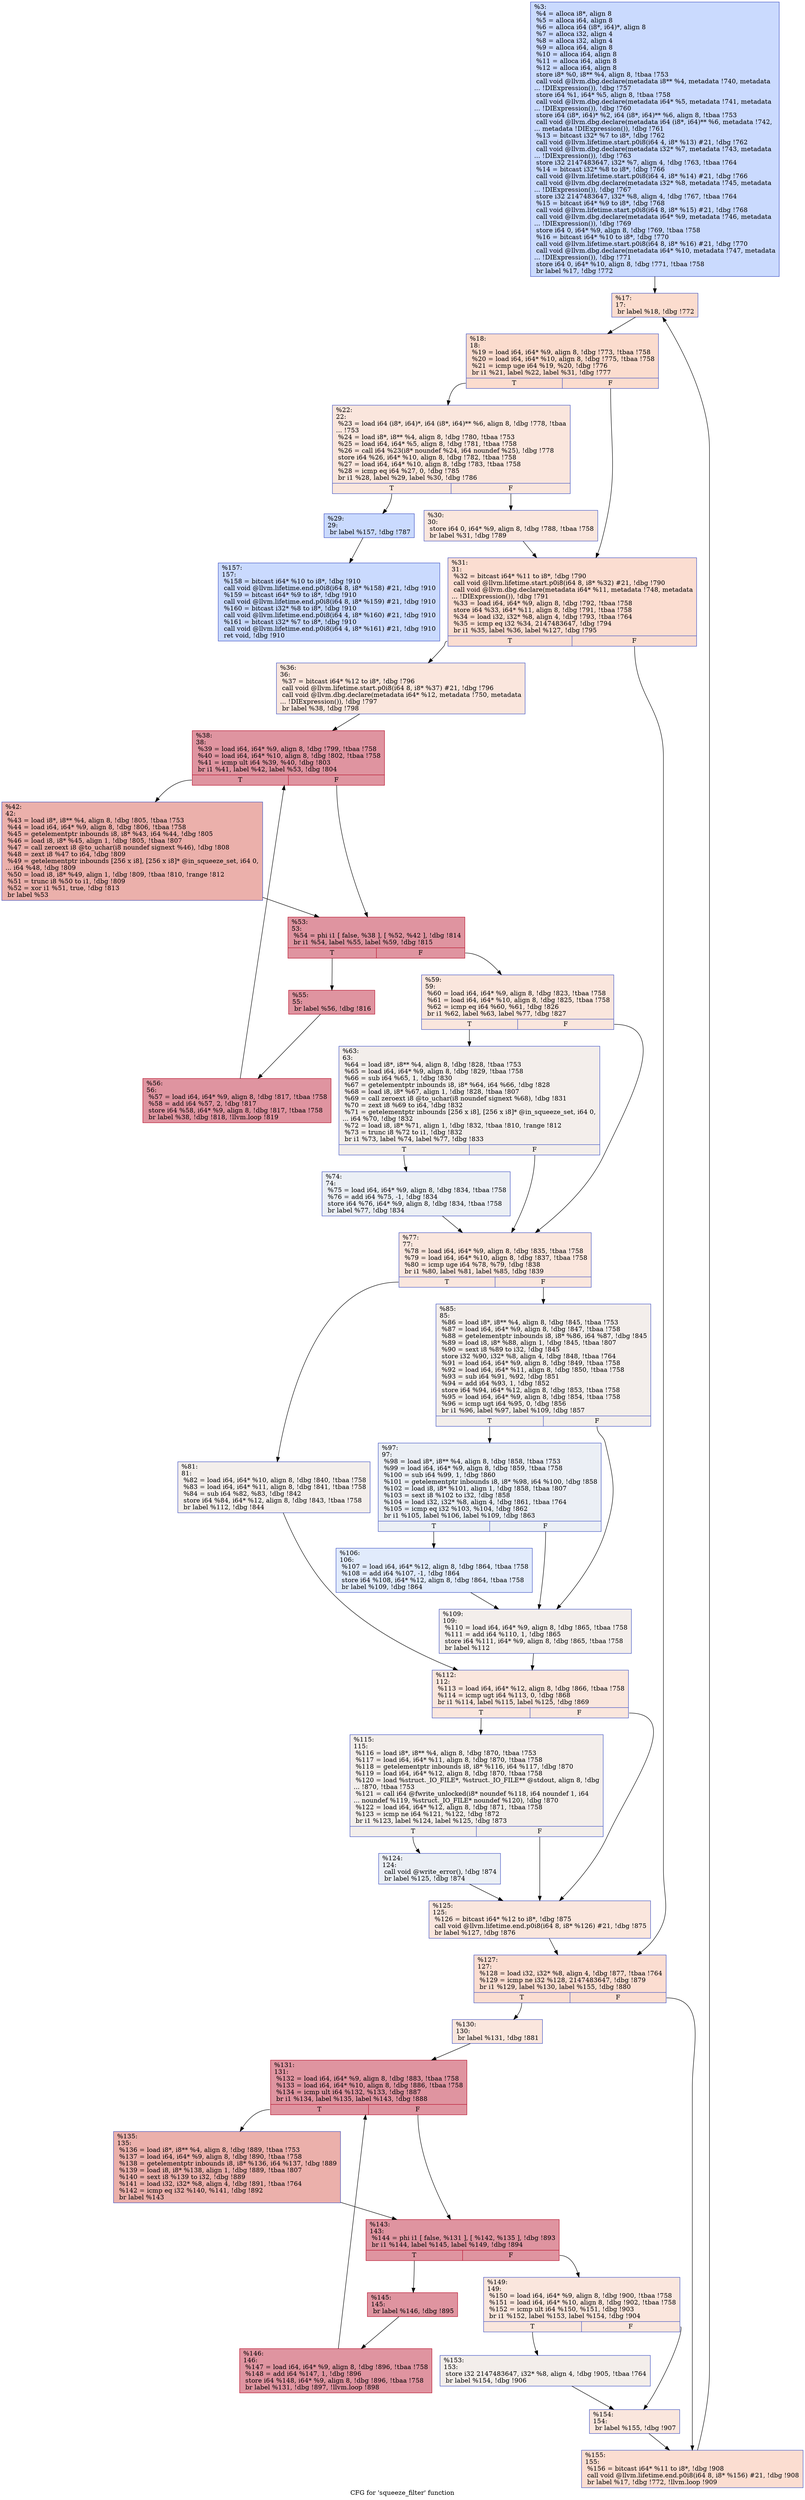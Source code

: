 digraph "CFG for 'squeeze_filter' function" {
	label="CFG for 'squeeze_filter' function";

	Node0x10f7e40 [shape=record,color="#3d50c3ff", style=filled, fillcolor="#88abfd70",label="{%3:\l  %4 = alloca i8*, align 8\l  %5 = alloca i64, align 8\l  %6 = alloca i64 (i8*, i64)*, align 8\l  %7 = alloca i32, align 4\l  %8 = alloca i32, align 4\l  %9 = alloca i64, align 8\l  %10 = alloca i64, align 8\l  %11 = alloca i64, align 8\l  %12 = alloca i64, align 8\l  store i8* %0, i8** %4, align 8, !tbaa !753\l  call void @llvm.dbg.declare(metadata i8** %4, metadata !740, metadata\l... !DIExpression()), !dbg !757\l  store i64 %1, i64* %5, align 8, !tbaa !758\l  call void @llvm.dbg.declare(metadata i64* %5, metadata !741, metadata\l... !DIExpression()), !dbg !760\l  store i64 (i8*, i64)* %2, i64 (i8*, i64)** %6, align 8, !tbaa !753\l  call void @llvm.dbg.declare(metadata i64 (i8*, i64)** %6, metadata !742,\l... metadata !DIExpression()), !dbg !761\l  %13 = bitcast i32* %7 to i8*, !dbg !762\l  call void @llvm.lifetime.start.p0i8(i64 4, i8* %13) #21, !dbg !762\l  call void @llvm.dbg.declare(metadata i32* %7, metadata !743, metadata\l... !DIExpression()), !dbg !763\l  store i32 2147483647, i32* %7, align 4, !dbg !763, !tbaa !764\l  %14 = bitcast i32* %8 to i8*, !dbg !766\l  call void @llvm.lifetime.start.p0i8(i64 4, i8* %14) #21, !dbg !766\l  call void @llvm.dbg.declare(metadata i32* %8, metadata !745, metadata\l... !DIExpression()), !dbg !767\l  store i32 2147483647, i32* %8, align 4, !dbg !767, !tbaa !764\l  %15 = bitcast i64* %9 to i8*, !dbg !768\l  call void @llvm.lifetime.start.p0i8(i64 8, i8* %15) #21, !dbg !768\l  call void @llvm.dbg.declare(metadata i64* %9, metadata !746, metadata\l... !DIExpression()), !dbg !769\l  store i64 0, i64* %9, align 8, !dbg !769, !tbaa !758\l  %16 = bitcast i64* %10 to i8*, !dbg !770\l  call void @llvm.lifetime.start.p0i8(i64 8, i8* %16) #21, !dbg !770\l  call void @llvm.dbg.declare(metadata i64* %10, metadata !747, metadata\l... !DIExpression()), !dbg !771\l  store i64 0, i64* %10, align 8, !dbg !771, !tbaa !758\l  br label %17, !dbg !772\l}"];
	Node0x10f7e40 -> Node0x10f7fd0;
	Node0x10f7fd0 [shape=record,color="#3d50c3ff", style=filled, fillcolor="#f7af9170",label="{%17:\l17:                                               \l  br label %18, !dbg !772\l}"];
	Node0x10f7fd0 -> Node0x10f8020;
	Node0x10f8020 [shape=record,color="#3d50c3ff", style=filled, fillcolor="#f7af9170",label="{%18:\l18:                                               \l  %19 = load i64, i64* %9, align 8, !dbg !773, !tbaa !758\l  %20 = load i64, i64* %10, align 8, !dbg !775, !tbaa !758\l  %21 = icmp uge i64 %19, %20, !dbg !776\l  br i1 %21, label %22, label %31, !dbg !777\l|{<s0>T|<s1>F}}"];
	Node0x10f8020:s0 -> Node0x10f8070;
	Node0x10f8020:s1 -> Node0x10f8160;
	Node0x10f8070 [shape=record,color="#3d50c3ff", style=filled, fillcolor="#f3c7b170",label="{%22:\l22:                                               \l  %23 = load i64 (i8*, i64)*, i64 (i8*, i64)** %6, align 8, !dbg !778, !tbaa\l... !753\l  %24 = load i8*, i8** %4, align 8, !dbg !780, !tbaa !753\l  %25 = load i64, i64* %5, align 8, !dbg !781, !tbaa !758\l  %26 = call i64 %23(i8* noundef %24, i64 noundef %25), !dbg !778\l  store i64 %26, i64* %10, align 8, !dbg !782, !tbaa !758\l  %27 = load i64, i64* %10, align 8, !dbg !783, !tbaa !758\l  %28 = icmp eq i64 %27, 0, !dbg !785\l  br i1 %28, label %29, label %30, !dbg !786\l|{<s0>T|<s1>F}}"];
	Node0x10f8070:s0 -> Node0x10f80c0;
	Node0x10f8070:s1 -> Node0x10f8110;
	Node0x10f80c0 [shape=record,color="#3d50c3ff", style=filled, fillcolor="#88abfd70",label="{%29:\l29:                                               \l  br label %157, !dbg !787\l}"];
	Node0x10f80c0 -> Node0x10f8b10;
	Node0x10f8110 [shape=record,color="#3d50c3ff", style=filled, fillcolor="#f3c7b170",label="{%30:\l30:                                               \l  store i64 0, i64* %9, align 8, !dbg !788, !tbaa !758\l  br label %31, !dbg !789\l}"];
	Node0x10f8110 -> Node0x10f8160;
	Node0x10f8160 [shape=record,color="#3d50c3ff", style=filled, fillcolor="#f7b39670",label="{%31:\l31:                                               \l  %32 = bitcast i64* %11 to i8*, !dbg !790\l  call void @llvm.lifetime.start.p0i8(i64 8, i8* %32) #21, !dbg !790\l  call void @llvm.dbg.declare(metadata i64* %11, metadata !748, metadata\l... !DIExpression()), !dbg !791\l  %33 = load i64, i64* %9, align 8, !dbg !792, !tbaa !758\l  store i64 %33, i64* %11, align 8, !dbg !791, !tbaa !758\l  %34 = load i32, i32* %8, align 4, !dbg !793, !tbaa !764\l  %35 = icmp eq i32 %34, 2147483647, !dbg !794\l  br i1 %35, label %36, label %127, !dbg !795\l|{<s0>T|<s1>F}}"];
	Node0x10f8160:s0 -> Node0x10f81b0;
	Node0x10f8160:s1 -> Node0x10f87a0;
	Node0x10f81b0 [shape=record,color="#3d50c3ff", style=filled, fillcolor="#f3c7b170",label="{%36:\l36:                                               \l  %37 = bitcast i64* %12 to i8*, !dbg !796\l  call void @llvm.lifetime.start.p0i8(i64 8, i8* %37) #21, !dbg !796\l  call void @llvm.dbg.declare(metadata i64* %12, metadata !750, metadata\l... !DIExpression()), !dbg !797\l  br label %38, !dbg !798\l}"];
	Node0x10f81b0 -> Node0x10f8200;
	Node0x10f8200 [shape=record,color="#b70d28ff", style=filled, fillcolor="#b70d2870",label="{%38:\l38:                                               \l  %39 = load i64, i64* %9, align 8, !dbg !799, !tbaa !758\l  %40 = load i64, i64* %10, align 8, !dbg !802, !tbaa !758\l  %41 = icmp ult i64 %39, %40, !dbg !803\l  br i1 %41, label %42, label %53, !dbg !804\l|{<s0>T|<s1>F}}"];
	Node0x10f8200:s0 -> Node0x10f8250;
	Node0x10f8200:s1 -> Node0x10f82a0;
	Node0x10f8250 [shape=record,color="#3d50c3ff", style=filled, fillcolor="#d24b4070",label="{%42:\l42:                                               \l  %43 = load i8*, i8** %4, align 8, !dbg !805, !tbaa !753\l  %44 = load i64, i64* %9, align 8, !dbg !806, !tbaa !758\l  %45 = getelementptr inbounds i8, i8* %43, i64 %44, !dbg !805\l  %46 = load i8, i8* %45, align 1, !dbg !805, !tbaa !807\l  %47 = call zeroext i8 @to_uchar(i8 noundef signext %46), !dbg !808\l  %48 = zext i8 %47 to i64, !dbg !809\l  %49 = getelementptr inbounds [256 x i8], [256 x i8]* @in_squeeze_set, i64 0,\l... i64 %48, !dbg !809\l  %50 = load i8, i8* %49, align 1, !dbg !809, !tbaa !810, !range !812\l  %51 = trunc i8 %50 to i1, !dbg !809\l  %52 = xor i1 %51, true, !dbg !813\l  br label %53\l}"];
	Node0x10f8250 -> Node0x10f82a0;
	Node0x10f82a0 [shape=record,color="#b70d28ff", style=filled, fillcolor="#b70d2870",label="{%53:\l53:                                               \l  %54 = phi i1 [ false, %38 ], [ %52, %42 ], !dbg !814\l  br i1 %54, label %55, label %59, !dbg !815\l|{<s0>T|<s1>F}}"];
	Node0x10f82a0:s0 -> Node0x10f82f0;
	Node0x10f82a0:s1 -> Node0x10f8390;
	Node0x10f82f0 [shape=record,color="#b70d28ff", style=filled, fillcolor="#b70d2870",label="{%55:\l55:                                               \l  br label %56, !dbg !816\l}"];
	Node0x10f82f0 -> Node0x10f8340;
	Node0x10f8340 [shape=record,color="#b70d28ff", style=filled, fillcolor="#b70d2870",label="{%56:\l56:                                               \l  %57 = load i64, i64* %9, align 8, !dbg !817, !tbaa !758\l  %58 = add i64 %57, 2, !dbg !817\l  store i64 %58, i64* %9, align 8, !dbg !817, !tbaa !758\l  br label %38, !dbg !818, !llvm.loop !819\l}"];
	Node0x10f8340 -> Node0x10f8200;
	Node0x10f8390 [shape=record,color="#3d50c3ff", style=filled, fillcolor="#f3c7b170",label="{%59:\l59:                                               \l  %60 = load i64, i64* %9, align 8, !dbg !823, !tbaa !758\l  %61 = load i64, i64* %10, align 8, !dbg !825, !tbaa !758\l  %62 = icmp eq i64 %60, %61, !dbg !826\l  br i1 %62, label %63, label %77, !dbg !827\l|{<s0>T|<s1>F}}"];
	Node0x10f8390:s0 -> Node0x10f83e0;
	Node0x10f8390:s1 -> Node0x10f8480;
	Node0x10f83e0 [shape=record,color="#3d50c3ff", style=filled, fillcolor="#e5d8d170",label="{%63:\l63:                                               \l  %64 = load i8*, i8** %4, align 8, !dbg !828, !tbaa !753\l  %65 = load i64, i64* %9, align 8, !dbg !829, !tbaa !758\l  %66 = sub i64 %65, 1, !dbg !830\l  %67 = getelementptr inbounds i8, i8* %64, i64 %66, !dbg !828\l  %68 = load i8, i8* %67, align 1, !dbg !828, !tbaa !807\l  %69 = call zeroext i8 @to_uchar(i8 noundef signext %68), !dbg !831\l  %70 = zext i8 %69 to i64, !dbg !832\l  %71 = getelementptr inbounds [256 x i8], [256 x i8]* @in_squeeze_set, i64 0,\l... i64 %70, !dbg !832\l  %72 = load i8, i8* %71, align 1, !dbg !832, !tbaa !810, !range !812\l  %73 = trunc i8 %72 to i1, !dbg !832\l  br i1 %73, label %74, label %77, !dbg !833\l|{<s0>T|<s1>F}}"];
	Node0x10f83e0:s0 -> Node0x10f8430;
	Node0x10f83e0:s1 -> Node0x10f8480;
	Node0x10f8430 [shape=record,color="#3d50c3ff", style=filled, fillcolor="#d1dae970",label="{%74:\l74:                                               \l  %75 = load i64, i64* %9, align 8, !dbg !834, !tbaa !758\l  %76 = add i64 %75, -1, !dbg !834\l  store i64 %76, i64* %9, align 8, !dbg !834, !tbaa !758\l  br label %77, !dbg !834\l}"];
	Node0x10f8430 -> Node0x10f8480;
	Node0x10f8480 [shape=record,color="#3d50c3ff", style=filled, fillcolor="#f3c7b170",label="{%77:\l77:                                               \l  %78 = load i64, i64* %9, align 8, !dbg !835, !tbaa !758\l  %79 = load i64, i64* %10, align 8, !dbg !837, !tbaa !758\l  %80 = icmp uge i64 %78, %79, !dbg !838\l  br i1 %80, label %81, label %85, !dbg !839\l|{<s0>T|<s1>F}}"];
	Node0x10f8480:s0 -> Node0x10f84d0;
	Node0x10f8480:s1 -> Node0x10f8520;
	Node0x10f84d0 [shape=record,color="#3d50c3ff", style=filled, fillcolor="#e5d8d170",label="{%81:\l81:                                               \l  %82 = load i64, i64* %10, align 8, !dbg !840, !tbaa !758\l  %83 = load i64, i64* %11, align 8, !dbg !841, !tbaa !758\l  %84 = sub i64 %82, %83, !dbg !842\l  store i64 %84, i64* %12, align 8, !dbg !843, !tbaa !758\l  br label %112, !dbg !844\l}"];
	Node0x10f84d0 -> Node0x10f8660;
	Node0x10f8520 [shape=record,color="#3d50c3ff", style=filled, fillcolor="#e5d8d170",label="{%85:\l85:                                               \l  %86 = load i8*, i8** %4, align 8, !dbg !845, !tbaa !753\l  %87 = load i64, i64* %9, align 8, !dbg !847, !tbaa !758\l  %88 = getelementptr inbounds i8, i8* %86, i64 %87, !dbg !845\l  %89 = load i8, i8* %88, align 1, !dbg !845, !tbaa !807\l  %90 = sext i8 %89 to i32, !dbg !845\l  store i32 %90, i32* %8, align 4, !dbg !848, !tbaa !764\l  %91 = load i64, i64* %9, align 8, !dbg !849, !tbaa !758\l  %92 = load i64, i64* %11, align 8, !dbg !850, !tbaa !758\l  %93 = sub i64 %91, %92, !dbg !851\l  %94 = add i64 %93, 1, !dbg !852\l  store i64 %94, i64* %12, align 8, !dbg !853, !tbaa !758\l  %95 = load i64, i64* %9, align 8, !dbg !854, !tbaa !758\l  %96 = icmp ugt i64 %95, 0, !dbg !856\l  br i1 %96, label %97, label %109, !dbg !857\l|{<s0>T|<s1>F}}"];
	Node0x10f8520:s0 -> Node0x10f8570;
	Node0x10f8520:s1 -> Node0x10f8610;
	Node0x10f8570 [shape=record,color="#3d50c3ff", style=filled, fillcolor="#d1dae970",label="{%97:\l97:                                               \l  %98 = load i8*, i8** %4, align 8, !dbg !858, !tbaa !753\l  %99 = load i64, i64* %9, align 8, !dbg !859, !tbaa !758\l  %100 = sub i64 %99, 1, !dbg !860\l  %101 = getelementptr inbounds i8, i8* %98, i64 %100, !dbg !858\l  %102 = load i8, i8* %101, align 1, !dbg !858, !tbaa !807\l  %103 = sext i8 %102 to i32, !dbg !858\l  %104 = load i32, i32* %8, align 4, !dbg !861, !tbaa !764\l  %105 = icmp eq i32 %103, %104, !dbg !862\l  br i1 %105, label %106, label %109, !dbg !863\l|{<s0>T|<s1>F}}"];
	Node0x10f8570:s0 -> Node0x10f85c0;
	Node0x10f8570:s1 -> Node0x10f8610;
	Node0x10f85c0 [shape=record,color="#3d50c3ff", style=filled, fillcolor="#bbd1f870",label="{%106:\l106:                                              \l  %107 = load i64, i64* %12, align 8, !dbg !864, !tbaa !758\l  %108 = add i64 %107, -1, !dbg !864\l  store i64 %108, i64* %12, align 8, !dbg !864, !tbaa !758\l  br label %109, !dbg !864\l}"];
	Node0x10f85c0 -> Node0x10f8610;
	Node0x10f8610 [shape=record,color="#3d50c3ff", style=filled, fillcolor="#e5d8d170",label="{%109:\l109:                                              \l  %110 = load i64, i64* %9, align 8, !dbg !865, !tbaa !758\l  %111 = add i64 %110, 1, !dbg !865\l  store i64 %111, i64* %9, align 8, !dbg !865, !tbaa !758\l  br label %112\l}"];
	Node0x10f8610 -> Node0x10f8660;
	Node0x10f8660 [shape=record,color="#3d50c3ff", style=filled, fillcolor="#f3c7b170",label="{%112:\l112:                                              \l  %113 = load i64, i64* %12, align 8, !dbg !866, !tbaa !758\l  %114 = icmp ugt i64 %113, 0, !dbg !868\l  br i1 %114, label %115, label %125, !dbg !869\l|{<s0>T|<s1>F}}"];
	Node0x10f8660:s0 -> Node0x10f86b0;
	Node0x10f8660:s1 -> Node0x10f8750;
	Node0x10f86b0 [shape=record,color="#3d50c3ff", style=filled, fillcolor="#e5d8d170",label="{%115:\l115:                                              \l  %116 = load i8*, i8** %4, align 8, !dbg !870, !tbaa !753\l  %117 = load i64, i64* %11, align 8, !dbg !870, !tbaa !758\l  %118 = getelementptr inbounds i8, i8* %116, i64 %117, !dbg !870\l  %119 = load i64, i64* %12, align 8, !dbg !870, !tbaa !758\l  %120 = load %struct._IO_FILE*, %struct._IO_FILE** @stdout, align 8, !dbg\l... !870, !tbaa !753\l  %121 = call i64 @fwrite_unlocked(i8* noundef %118, i64 noundef 1, i64\l... noundef %119, %struct._IO_FILE* noundef %120), !dbg !870\l  %122 = load i64, i64* %12, align 8, !dbg !871, !tbaa !758\l  %123 = icmp ne i64 %121, %122, !dbg !872\l  br i1 %123, label %124, label %125, !dbg !873\l|{<s0>T|<s1>F}}"];
	Node0x10f86b0:s0 -> Node0x10f8700;
	Node0x10f86b0:s1 -> Node0x10f8750;
	Node0x10f8700 [shape=record,color="#3d50c3ff", style=filled, fillcolor="#d1dae970",label="{%124:\l124:                                              \l  call void @write_error(), !dbg !874\l  br label %125, !dbg !874\l}"];
	Node0x10f8700 -> Node0x10f8750;
	Node0x10f8750 [shape=record,color="#3d50c3ff", style=filled, fillcolor="#f3c7b170",label="{%125:\l125:                                              \l  %126 = bitcast i64* %12 to i8*, !dbg !875\l  call void @llvm.lifetime.end.p0i8(i64 8, i8* %126) #21, !dbg !875\l  br label %127, !dbg !876\l}"];
	Node0x10f8750 -> Node0x10f87a0;
	Node0x10f87a0 [shape=record,color="#3d50c3ff", style=filled, fillcolor="#f7b39670",label="{%127:\l127:                                              \l  %128 = load i32, i32* %8, align 4, !dbg !877, !tbaa !764\l  %129 = icmp ne i32 %128, 2147483647, !dbg !879\l  br i1 %129, label %130, label %155, !dbg !880\l|{<s0>T|<s1>F}}"];
	Node0x10f87a0:s0 -> Node0x10f87f0;
	Node0x10f87a0:s1 -> Node0x10f8ac0;
	Node0x10f87f0 [shape=record,color="#3d50c3ff", style=filled, fillcolor="#f3c7b170",label="{%130:\l130:                                              \l  br label %131, !dbg !881\l}"];
	Node0x10f87f0 -> Node0x10f8840;
	Node0x10f8840 [shape=record,color="#b70d28ff", style=filled, fillcolor="#b70d2870",label="{%131:\l131:                                              \l  %132 = load i64, i64* %9, align 8, !dbg !883, !tbaa !758\l  %133 = load i64, i64* %10, align 8, !dbg !886, !tbaa !758\l  %134 = icmp ult i64 %132, %133, !dbg !887\l  br i1 %134, label %135, label %143, !dbg !888\l|{<s0>T|<s1>F}}"];
	Node0x10f8840:s0 -> Node0x10f8890;
	Node0x10f8840:s1 -> Node0x10f88e0;
	Node0x10f8890 [shape=record,color="#3d50c3ff", style=filled, fillcolor="#d24b4070",label="{%135:\l135:                                              \l  %136 = load i8*, i8** %4, align 8, !dbg !889, !tbaa !753\l  %137 = load i64, i64* %9, align 8, !dbg !890, !tbaa !758\l  %138 = getelementptr inbounds i8, i8* %136, i64 %137, !dbg !889\l  %139 = load i8, i8* %138, align 1, !dbg !889, !tbaa !807\l  %140 = sext i8 %139 to i32, !dbg !889\l  %141 = load i32, i32* %8, align 4, !dbg !891, !tbaa !764\l  %142 = icmp eq i32 %140, %141, !dbg !892\l  br label %143\l}"];
	Node0x10f8890 -> Node0x10f88e0;
	Node0x10f88e0 [shape=record,color="#b70d28ff", style=filled, fillcolor="#b70d2870",label="{%143:\l143:                                              \l  %144 = phi i1 [ false, %131 ], [ %142, %135 ], !dbg !893\l  br i1 %144, label %145, label %149, !dbg !894\l|{<s0>T|<s1>F}}"];
	Node0x10f88e0:s0 -> Node0x10f8930;
	Node0x10f88e0:s1 -> Node0x10f89d0;
	Node0x10f8930 [shape=record,color="#b70d28ff", style=filled, fillcolor="#b70d2870",label="{%145:\l145:                                              \l  br label %146, !dbg !895\l}"];
	Node0x10f8930 -> Node0x10f8980;
	Node0x10f8980 [shape=record,color="#b70d28ff", style=filled, fillcolor="#b70d2870",label="{%146:\l146:                                              \l  %147 = load i64, i64* %9, align 8, !dbg !896, !tbaa !758\l  %148 = add i64 %147, 1, !dbg !896\l  store i64 %148, i64* %9, align 8, !dbg !896, !tbaa !758\l  br label %131, !dbg !897, !llvm.loop !898\l}"];
	Node0x10f8980 -> Node0x10f8840;
	Node0x10f89d0 [shape=record,color="#3d50c3ff", style=filled, fillcolor="#f3c7b170",label="{%149:\l149:                                              \l  %150 = load i64, i64* %9, align 8, !dbg !900, !tbaa !758\l  %151 = load i64, i64* %10, align 8, !dbg !902, !tbaa !758\l  %152 = icmp ult i64 %150, %151, !dbg !903\l  br i1 %152, label %153, label %154, !dbg !904\l|{<s0>T|<s1>F}}"];
	Node0x10f89d0:s0 -> Node0x10f8a20;
	Node0x10f89d0:s1 -> Node0x10f8a70;
	Node0x10f8a20 [shape=record,color="#3d50c3ff", style=filled, fillcolor="#e5d8d170",label="{%153:\l153:                                              \l  store i32 2147483647, i32* %8, align 4, !dbg !905, !tbaa !764\l  br label %154, !dbg !906\l}"];
	Node0x10f8a20 -> Node0x10f8a70;
	Node0x10f8a70 [shape=record,color="#3d50c3ff", style=filled, fillcolor="#f3c7b170",label="{%154:\l154:                                              \l  br label %155, !dbg !907\l}"];
	Node0x10f8a70 -> Node0x10f8ac0;
	Node0x10f8ac0 [shape=record,color="#3d50c3ff", style=filled, fillcolor="#f7b39670",label="{%155:\l155:                                              \l  %156 = bitcast i64* %11 to i8*, !dbg !908\l  call void @llvm.lifetime.end.p0i8(i64 8, i8* %156) #21, !dbg !908\l  br label %17, !dbg !772, !llvm.loop !909\l}"];
	Node0x10f8ac0 -> Node0x10f7fd0;
	Node0x10f8b10 [shape=record,color="#3d50c3ff", style=filled, fillcolor="#88abfd70",label="{%157:\l157:                                              \l  %158 = bitcast i64* %10 to i8*, !dbg !910\l  call void @llvm.lifetime.end.p0i8(i64 8, i8* %158) #21, !dbg !910\l  %159 = bitcast i64* %9 to i8*, !dbg !910\l  call void @llvm.lifetime.end.p0i8(i64 8, i8* %159) #21, !dbg !910\l  %160 = bitcast i32* %8 to i8*, !dbg !910\l  call void @llvm.lifetime.end.p0i8(i64 4, i8* %160) #21, !dbg !910\l  %161 = bitcast i32* %7 to i8*, !dbg !910\l  call void @llvm.lifetime.end.p0i8(i64 4, i8* %161) #21, !dbg !910\l  ret void, !dbg !910\l}"];
}
